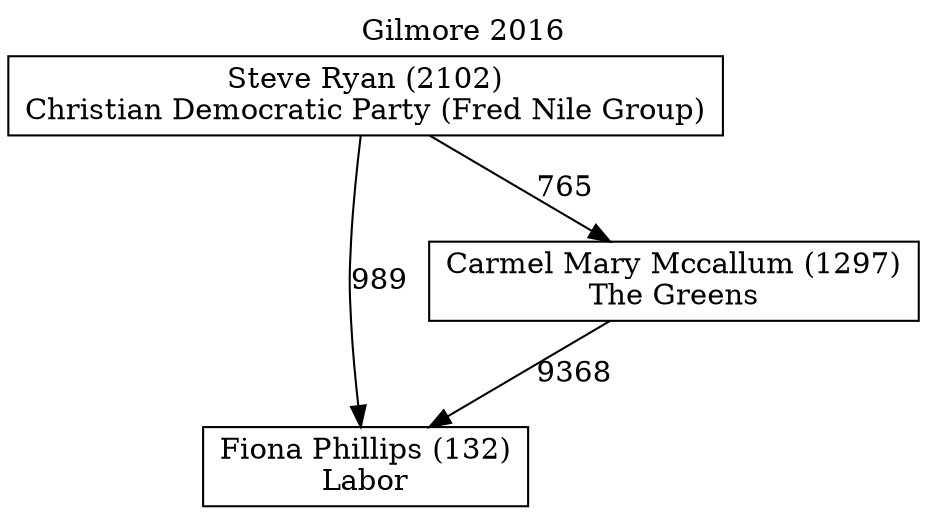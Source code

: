 // House preference flow
digraph "Fiona Phillips (132)_Gilmore_2016" {
	graph [label="Gilmore 2016" labelloc=t mclimit=10]
	node [shape=box]
	"Steve Ryan (2102)" [label="Steve Ryan (2102)
Christian Democratic Party (Fred Nile Group)"]
	"Fiona Phillips (132)" [label="Fiona Phillips (132)
Labor"]
	"Carmel Mary Mccallum (1297)" [label="Carmel Mary Mccallum (1297)
The Greens"]
	"Steve Ryan (2102)" -> "Fiona Phillips (132)" [label=989]
	"Carmel Mary Mccallum (1297)" -> "Fiona Phillips (132)" [label=9368]
	"Steve Ryan (2102)" -> "Carmel Mary Mccallum (1297)" [label=765]
}
